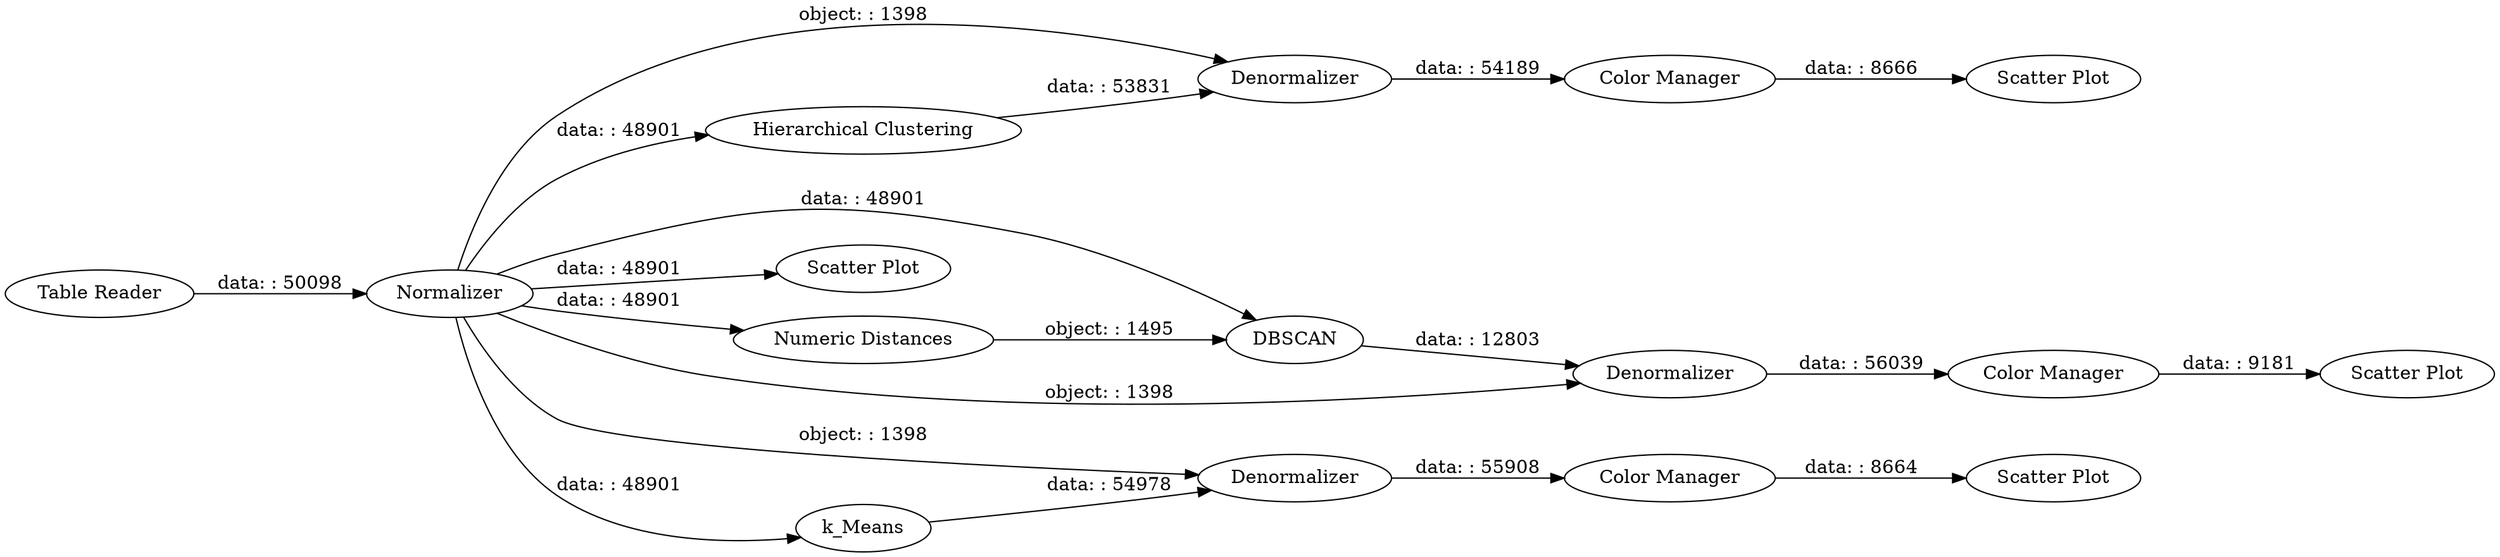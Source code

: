 digraph {
	"-6827953103786145393_149" [label=Denormalizer]
	"-6827953103786145393_143" [label="Scatter Plot"]
	"-6827953103786145393_147" [label="Scatter Plot"]
	"-6827953103786145393_151" [label="Scatter Plot"]
	"-6827953103786145393_150" [label="Color Manager"]
	"-6827953103786145393_140" [label=Normalizer]
	"-6827953103786145393_144" [label="Hierarchical Clustering"]
	"-6827953103786145393_145" [label=Denormalizer]
	"-6827953103786145393_154" [label="Scatter Plot"]
	"-6827953103786145393_146" [label="Color Manager"]
	"-6827953103786145393_152" [label="Numeric Distances"]
	"-6827953103786145393_1" [label="Table Reader"]
	"-6827953103786145393_148" [label=DBSCAN]
	"-6827953103786145393_135" [label=k_Means]
	"-6827953103786145393_142" [label="Color Manager"]
	"-6827953103786145393_141" [label=Denormalizer]
	"-6827953103786145393_145" -> "-6827953103786145393_146" [label="data: : 54189"]
	"-6827953103786145393_140" -> "-6827953103786145393_145" [label="object: : 1398"]
	"-6827953103786145393_140" -> "-6827953103786145393_148" [label="data: : 48901"]
	"-6827953103786145393_149" -> "-6827953103786145393_150" [label="data: : 56039"]
	"-6827953103786145393_140" -> "-6827953103786145393_149" [label="object: : 1398"]
	"-6827953103786145393_142" -> "-6827953103786145393_143" [label="data: : 8664"]
	"-6827953103786145393_144" -> "-6827953103786145393_145" [label="data: : 53831"]
	"-6827953103786145393_1" -> "-6827953103786145393_140" [label="data: : 50098"]
	"-6827953103786145393_140" -> "-6827953103786145393_144" [label="data: : 48901"]
	"-6827953103786145393_140" -> "-6827953103786145393_152" [label="data: : 48901"]
	"-6827953103786145393_146" -> "-6827953103786145393_147" [label="data: : 8666"]
	"-6827953103786145393_140" -> "-6827953103786145393_154" [label="data: : 48901"]
	"-6827953103786145393_140" -> "-6827953103786145393_135" [label="data: : 48901"]
	"-6827953103786145393_135" -> "-6827953103786145393_141" [label="data: : 54978"]
	"-6827953103786145393_141" -> "-6827953103786145393_142" [label="data: : 55908"]
	"-6827953103786145393_150" -> "-6827953103786145393_151" [label="data: : 9181"]
	"-6827953103786145393_140" -> "-6827953103786145393_141" [label="object: : 1398"]
	"-6827953103786145393_152" -> "-6827953103786145393_148" [label="object: : 1495"]
	"-6827953103786145393_148" -> "-6827953103786145393_149" [label="data: : 12803"]
	rankdir=LR
}
